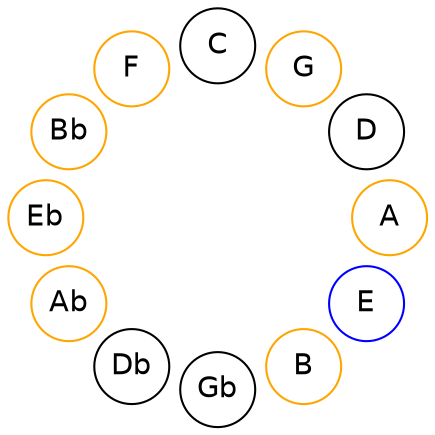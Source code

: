 
graph {

layout = circo;
mindist = .1

node [shape = circle, fontname = Helvetica, margin = 0]
edge [style=invis]

subgraph 1 {
	E -- B -- Gb -- Db -- Ab -- Eb -- Bb -- F -- C -- G -- D -- A -- E
}

E [color=blue];
B [color=orange];
Ab [color=orange];
Eb [color=orange];
Bb [color=orange];
F [color=orange];
G [color=orange];
A [color=orange];
}

